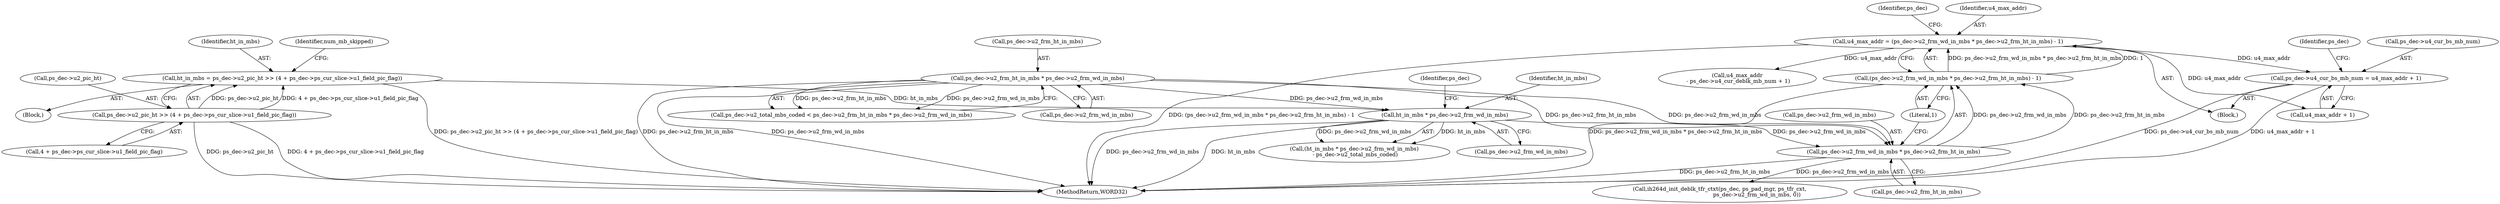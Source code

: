 digraph "0_Android_494561291a503840f385fbcd11d9bc5f4dc502b8@pointer" {
"1001690" [label="(Call,ps_dec->u4_cur_bs_mb_num = u4_max_addr + 1)"];
"1001679" [label="(Call,u4_max_addr = (ps_dec->u2_frm_wd_in_mbs * ps_dec->u2_frm_ht_in_mbs) - 1)"];
"1001681" [label="(Call,(ps_dec->u2_frm_wd_in_mbs * ps_dec->u2_frm_ht_in_mbs) - 1)"];
"1001682" [label="(Call,ps_dec->u2_frm_wd_in_mbs * ps_dec->u2_frm_ht_in_mbs)"];
"1001515" [label="(Call,ht_in_mbs * ps_dec->u2_frm_wd_in_mbs)"];
"1001499" [label="(Call,ht_in_mbs = ps_dec->u2_pic_ht >> (4 + ps_dec->ps_cur_slice->u1_field_pic_flag))"];
"1001501" [label="(Call,ps_dec->u2_pic_ht >> (4 + ps_dec->ps_cur_slice->u1_field_pic_flag))"];
"1001486" [label="(Call,ps_dec->u2_frm_ht_in_mbs * ps_dec->u2_frm_wd_in_mbs)"];
"1001689" [label="(Literal,1)"];
"1001682" [label="(Call,ps_dec->u2_frm_wd_in_mbs * ps_dec->u2_frm_ht_in_mbs)"];
"1001692" [label="(Identifier,ps_dec)"];
"1001683" [label="(Call,ps_dec->u2_frm_wd_in_mbs)"];
"1001500" [label="(Identifier,ht_in_mbs)"];
"1001517" [label="(Call,ps_dec->u2_frm_wd_in_mbs)"];
"1001698" [label="(Identifier,ps_dec)"];
"1001690" [label="(Call,ps_dec->u4_cur_bs_mb_num = u4_max_addr + 1)"];
"1001691" [label="(Call,ps_dec->u4_cur_bs_mb_num)"];
"1001482" [label="(Call,ps_dec->u2_total_mbs_coded < ps_dec->u2_frm_ht_in_mbs * ps_dec->u2_frm_wd_in_mbs)"];
"1001680" [label="(Identifier,u4_max_addr)"];
"1001490" [label="(Call,ps_dec->u2_frm_wd_in_mbs)"];
"1002185" [label="(MethodReturn,WORD32)"];
"1001521" [label="(Identifier,ps_dec)"];
"1001515" [label="(Call,ht_in_mbs * ps_dec->u2_frm_wd_in_mbs)"];
"1001499" [label="(Call,ht_in_mbs = ps_dec->u2_pic_ht >> (4 + ps_dec->ps_cur_slice->u1_field_pic_flag))"];
"1001486" [label="(Call,ps_dec->u2_frm_ht_in_mbs * ps_dec->u2_frm_wd_in_mbs)"];
"1001697" [label="(Call,ih264d_init_deblk_tfr_ctxt(ps_dec, ps_pad_mgr, ps_tfr_cxt,\n                                           ps_dec->u2_frm_wd_in_mbs, 0))"];
"1001681" [label="(Call,(ps_dec->u2_frm_wd_in_mbs * ps_dec->u2_frm_ht_in_mbs) - 1)"];
"1001707" [label="(Call,u4_max_addr\n - ps_dec->u4_cur_deblk_mb_num + 1)"];
"1001487" [label="(Call,ps_dec->u2_frm_ht_in_mbs)"];
"1001679" [label="(Call,u4_max_addr = (ps_dec->u2_frm_wd_in_mbs * ps_dec->u2_frm_ht_in_mbs) - 1)"];
"1001694" [label="(Call,u4_max_addr + 1)"];
"1001501" [label="(Call,ps_dec->u2_pic_ht >> (4 + ps_dec->ps_cur_slice->u1_field_pic_flag))"];
"1001505" [label="(Call,4 + ps_dec->ps_cur_slice->u1_field_pic_flag)"];
"1001493" [label="(Block,)"];
"1001502" [label="(Call,ps_dec->u2_pic_ht)"];
"1001514" [label="(Call,(ht_in_mbs * ps_dec->u2_frm_wd_in_mbs)\n - ps_dec->u2_total_mbs_coded)"];
"1001513" [label="(Identifier,num_mb_skipped)"];
"1001686" [label="(Call,ps_dec->u2_frm_ht_in_mbs)"];
"1001516" [label="(Identifier,ht_in_mbs)"];
"1001663" [label="(Block,)"];
"1001690" -> "1001663"  [label="AST: "];
"1001690" -> "1001694"  [label="CFG: "];
"1001691" -> "1001690"  [label="AST: "];
"1001694" -> "1001690"  [label="AST: "];
"1001698" -> "1001690"  [label="CFG: "];
"1001690" -> "1002185"  [label="DDG: ps_dec->u4_cur_bs_mb_num"];
"1001690" -> "1002185"  [label="DDG: u4_max_addr + 1"];
"1001679" -> "1001690"  [label="DDG: u4_max_addr"];
"1001679" -> "1001663"  [label="AST: "];
"1001679" -> "1001681"  [label="CFG: "];
"1001680" -> "1001679"  [label="AST: "];
"1001681" -> "1001679"  [label="AST: "];
"1001692" -> "1001679"  [label="CFG: "];
"1001679" -> "1002185"  [label="DDG: (ps_dec->u2_frm_wd_in_mbs * ps_dec->u2_frm_ht_in_mbs) - 1"];
"1001681" -> "1001679"  [label="DDG: ps_dec->u2_frm_wd_in_mbs * ps_dec->u2_frm_ht_in_mbs"];
"1001681" -> "1001679"  [label="DDG: 1"];
"1001679" -> "1001694"  [label="DDG: u4_max_addr"];
"1001679" -> "1001707"  [label="DDG: u4_max_addr"];
"1001681" -> "1001689"  [label="CFG: "];
"1001682" -> "1001681"  [label="AST: "];
"1001689" -> "1001681"  [label="AST: "];
"1001681" -> "1002185"  [label="DDG: ps_dec->u2_frm_wd_in_mbs * ps_dec->u2_frm_ht_in_mbs"];
"1001682" -> "1001681"  [label="DDG: ps_dec->u2_frm_wd_in_mbs"];
"1001682" -> "1001681"  [label="DDG: ps_dec->u2_frm_ht_in_mbs"];
"1001682" -> "1001686"  [label="CFG: "];
"1001683" -> "1001682"  [label="AST: "];
"1001686" -> "1001682"  [label="AST: "];
"1001689" -> "1001682"  [label="CFG: "];
"1001682" -> "1002185"  [label="DDG: ps_dec->u2_frm_ht_in_mbs"];
"1001515" -> "1001682"  [label="DDG: ps_dec->u2_frm_wd_in_mbs"];
"1001486" -> "1001682"  [label="DDG: ps_dec->u2_frm_wd_in_mbs"];
"1001486" -> "1001682"  [label="DDG: ps_dec->u2_frm_ht_in_mbs"];
"1001682" -> "1001697"  [label="DDG: ps_dec->u2_frm_wd_in_mbs"];
"1001515" -> "1001514"  [label="AST: "];
"1001515" -> "1001517"  [label="CFG: "];
"1001516" -> "1001515"  [label="AST: "];
"1001517" -> "1001515"  [label="AST: "];
"1001521" -> "1001515"  [label="CFG: "];
"1001515" -> "1002185"  [label="DDG: ps_dec->u2_frm_wd_in_mbs"];
"1001515" -> "1002185"  [label="DDG: ht_in_mbs"];
"1001515" -> "1001514"  [label="DDG: ht_in_mbs"];
"1001515" -> "1001514"  [label="DDG: ps_dec->u2_frm_wd_in_mbs"];
"1001499" -> "1001515"  [label="DDG: ht_in_mbs"];
"1001486" -> "1001515"  [label="DDG: ps_dec->u2_frm_wd_in_mbs"];
"1001499" -> "1001493"  [label="AST: "];
"1001499" -> "1001501"  [label="CFG: "];
"1001500" -> "1001499"  [label="AST: "];
"1001501" -> "1001499"  [label="AST: "];
"1001513" -> "1001499"  [label="CFG: "];
"1001499" -> "1002185"  [label="DDG: ps_dec->u2_pic_ht >> (4 + ps_dec->ps_cur_slice->u1_field_pic_flag)"];
"1001501" -> "1001499"  [label="DDG: ps_dec->u2_pic_ht"];
"1001501" -> "1001499"  [label="DDG: 4 + ps_dec->ps_cur_slice->u1_field_pic_flag"];
"1001501" -> "1001505"  [label="CFG: "];
"1001502" -> "1001501"  [label="AST: "];
"1001505" -> "1001501"  [label="AST: "];
"1001501" -> "1002185"  [label="DDG: ps_dec->u2_pic_ht"];
"1001501" -> "1002185"  [label="DDG: 4 + ps_dec->ps_cur_slice->u1_field_pic_flag"];
"1001486" -> "1001482"  [label="AST: "];
"1001486" -> "1001490"  [label="CFG: "];
"1001487" -> "1001486"  [label="AST: "];
"1001490" -> "1001486"  [label="AST: "];
"1001482" -> "1001486"  [label="CFG: "];
"1001486" -> "1002185"  [label="DDG: ps_dec->u2_frm_ht_in_mbs"];
"1001486" -> "1002185"  [label="DDG: ps_dec->u2_frm_wd_in_mbs"];
"1001486" -> "1001482"  [label="DDG: ps_dec->u2_frm_ht_in_mbs"];
"1001486" -> "1001482"  [label="DDG: ps_dec->u2_frm_wd_in_mbs"];
}

